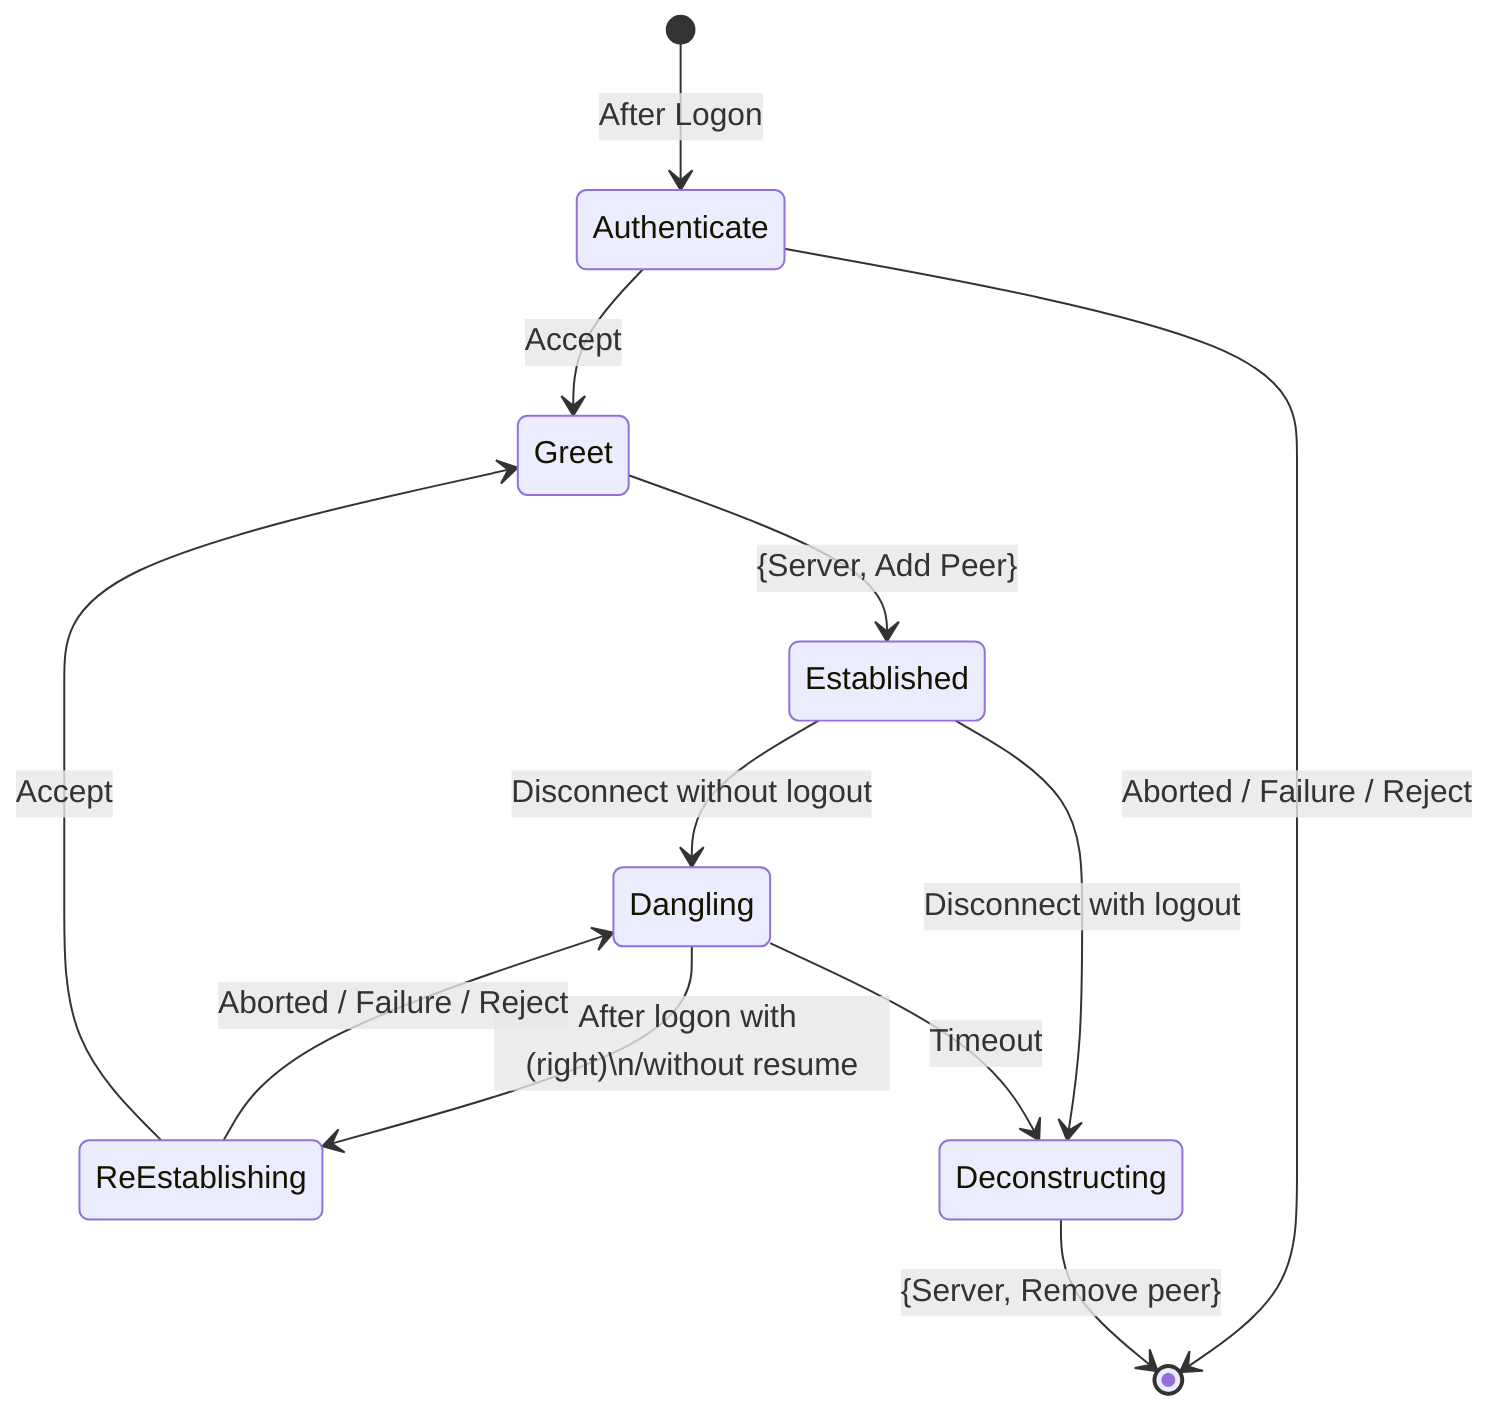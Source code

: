 stateDiagram-v2
    [*] --> Authenticate: After Logon
    Authenticate --> [*]: Aborted / Failure / Reject

    Authenticate --> Greet: Accept
    Greet --> Established: {Server, Add Peer}
    Established --> Dangling: Disconnect without logout
    Dangling --> ReEstablishing: After logon with (right)\n/without resume
    ReEstablishing --> Dangling: Aborted / Failure / Reject
    ReEstablishing --> Greet: Accept
    Established --> Deconstructing: Disconnect with logout
    Dangling --> Deconstructing: Timeout
    Deconstructing --> [*]: {Server, Remove peer}